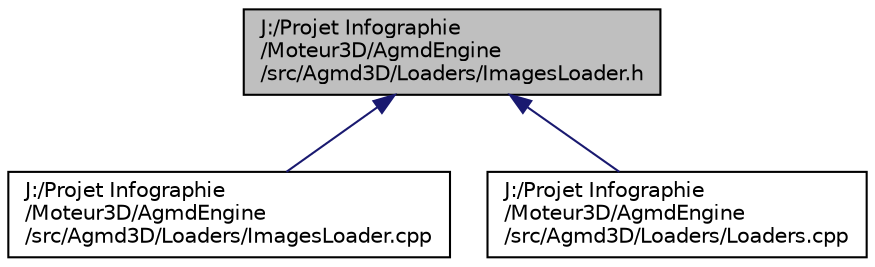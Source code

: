 digraph "J:/Projet Infographie/Moteur3D/AgmdEngine/src/Agmd3D/Loaders/ImagesLoader.h"
{
  edge [fontname="Helvetica",fontsize="10",labelfontname="Helvetica",labelfontsize="10"];
  node [fontname="Helvetica",fontsize="10",shape=record];
  Node1 [label="J:/Projet Infographie\l/Moteur3D/AgmdEngine\l/src/Agmd3D/Loaders/ImagesLoader.h",height=0.2,width=0.4,color="black", fillcolor="grey75", style="filled" fontcolor="black"];
  Node1 -> Node2 [dir="back",color="midnightblue",fontsize="10",style="solid",fontname="Helvetica"];
  Node2 [label="J:/Projet Infographie\l/Moteur3D/AgmdEngine\l/src/Agmd3D/Loaders/ImagesLoader.cpp",height=0.2,width=0.4,color="black", fillcolor="white", style="filled",URL="$_images_loader_8cpp.html"];
  Node1 -> Node3 [dir="back",color="midnightblue",fontsize="10",style="solid",fontname="Helvetica"];
  Node3 [label="J:/Projet Infographie\l/Moteur3D/AgmdEngine\l/src/Agmd3D/Loaders/Loaders.cpp",height=0.2,width=0.4,color="black", fillcolor="white", style="filled",URL="$_loaders_8cpp.html"];
}
